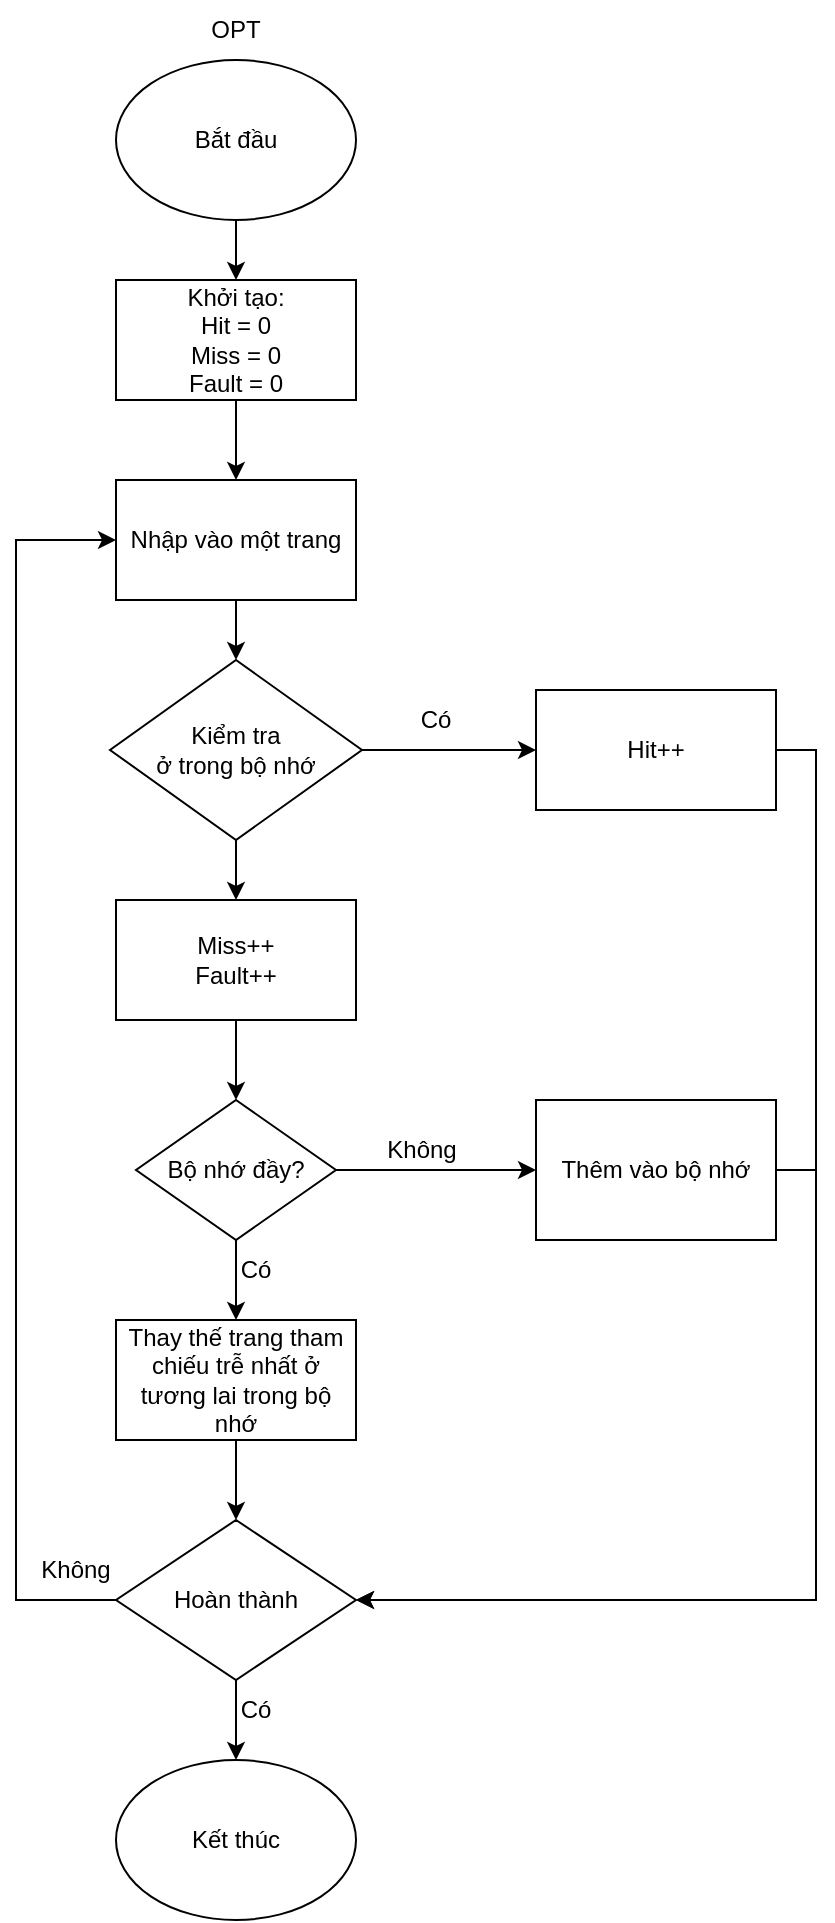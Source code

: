 <mxfile version="20.7.4" type="github">
  <diagram id="7kR1fbykMfjSLMST18-i" name="Trang-1">
    <mxGraphModel dx="1221" dy="609" grid="1" gridSize="10" guides="1" tooltips="1" connect="1" arrows="1" fold="1" page="1" pageScale="1" pageWidth="827" pageHeight="1169" math="0" shadow="0">
      <root>
        <mxCell id="0" />
        <mxCell id="1" parent="0" />
        <mxCell id="fInwywClUi39F8TTGZ8k-15" style="edgeStyle=orthogonalEdgeStyle;rounded=0;orthogonalLoop=1;jettySize=auto;html=1;exitX=0.5;exitY=1;exitDx=0;exitDy=0;entryX=0.5;entryY=0;entryDx=0;entryDy=0;" edge="1" parent="1" source="fInwywClUi39F8TTGZ8k-1" target="fInwywClUi39F8TTGZ8k-2">
          <mxGeometry relative="1" as="geometry" />
        </mxCell>
        <mxCell id="fInwywClUi39F8TTGZ8k-1" value="Bắt đầu" style="ellipse;whiteSpace=wrap;html=1;" vertex="1" parent="1">
          <mxGeometry x="150" y="30" width="120" height="80" as="geometry" />
        </mxCell>
        <mxCell id="fInwywClUi39F8TTGZ8k-16" style="edgeStyle=orthogonalEdgeStyle;rounded=0;orthogonalLoop=1;jettySize=auto;html=1;exitX=0.5;exitY=1;exitDx=0;exitDy=0;entryX=0.5;entryY=0;entryDx=0;entryDy=0;" edge="1" parent="1" source="fInwywClUi39F8TTGZ8k-2" target="fInwywClUi39F8TTGZ8k-3">
          <mxGeometry relative="1" as="geometry" />
        </mxCell>
        <mxCell id="fInwywClUi39F8TTGZ8k-2" value="Khởi tạo:&lt;br&gt;Hit = 0&lt;br&gt;Miss = 0&lt;br&gt;Fault = 0" style="rounded=0;whiteSpace=wrap;html=1;" vertex="1" parent="1">
          <mxGeometry x="150" y="140" width="120" height="60" as="geometry" />
        </mxCell>
        <mxCell id="fInwywClUi39F8TTGZ8k-17" style="edgeStyle=orthogonalEdgeStyle;rounded=0;orthogonalLoop=1;jettySize=auto;html=1;exitX=0.5;exitY=1;exitDx=0;exitDy=0;entryX=0.5;entryY=0;entryDx=0;entryDy=0;" edge="1" parent="1" source="fInwywClUi39F8TTGZ8k-3" target="fInwywClUi39F8TTGZ8k-5">
          <mxGeometry relative="1" as="geometry" />
        </mxCell>
        <mxCell id="fInwywClUi39F8TTGZ8k-3" value="Nhập vào một trang" style="rounded=0;whiteSpace=wrap;html=1;" vertex="1" parent="1">
          <mxGeometry x="150" y="240" width="120" height="60" as="geometry" />
        </mxCell>
        <mxCell id="fInwywClUi39F8TTGZ8k-14" style="edgeStyle=orthogonalEdgeStyle;rounded=0;orthogonalLoop=1;jettySize=auto;html=1;exitX=1;exitY=0.5;exitDx=0;exitDy=0;entryX=0;entryY=0.5;entryDx=0;entryDy=0;" edge="1" parent="1" source="fInwywClUi39F8TTGZ8k-5" target="fInwywClUi39F8TTGZ8k-6">
          <mxGeometry relative="1" as="geometry" />
        </mxCell>
        <mxCell id="fInwywClUi39F8TTGZ8k-18" style="edgeStyle=orthogonalEdgeStyle;rounded=0;orthogonalLoop=1;jettySize=auto;html=1;exitX=0.5;exitY=1;exitDx=0;exitDy=0;entryX=0.5;entryY=0;entryDx=0;entryDy=0;" edge="1" parent="1" source="fInwywClUi39F8TTGZ8k-5" target="fInwywClUi39F8TTGZ8k-7">
          <mxGeometry relative="1" as="geometry" />
        </mxCell>
        <mxCell id="fInwywClUi39F8TTGZ8k-5" value="Kiểm tra&lt;br&gt;ở trong bộ nhớ" style="rhombus;whiteSpace=wrap;html=1;" vertex="1" parent="1">
          <mxGeometry x="147" y="330" width="126" height="90" as="geometry" />
        </mxCell>
        <mxCell id="fInwywClUi39F8TTGZ8k-24" style="edgeStyle=orthogonalEdgeStyle;rounded=0;orthogonalLoop=1;jettySize=auto;html=1;exitX=1;exitY=0.5;exitDx=0;exitDy=0;entryX=1;entryY=0.5;entryDx=0;entryDy=0;" edge="1" parent="1" source="fInwywClUi39F8TTGZ8k-6" target="fInwywClUi39F8TTGZ8k-11">
          <mxGeometry relative="1" as="geometry" />
        </mxCell>
        <mxCell id="fInwywClUi39F8TTGZ8k-6" value="Hit++" style="rounded=0;whiteSpace=wrap;html=1;" vertex="1" parent="1">
          <mxGeometry x="360" y="345" width="120" height="60" as="geometry" />
        </mxCell>
        <mxCell id="fInwywClUi39F8TTGZ8k-19" style="edgeStyle=orthogonalEdgeStyle;rounded=0;orthogonalLoop=1;jettySize=auto;html=1;exitX=0.5;exitY=1;exitDx=0;exitDy=0;entryX=0.5;entryY=0;entryDx=0;entryDy=0;" edge="1" parent="1" source="fInwywClUi39F8TTGZ8k-7" target="fInwywClUi39F8TTGZ8k-8">
          <mxGeometry relative="1" as="geometry" />
        </mxCell>
        <mxCell id="fInwywClUi39F8TTGZ8k-7" value="Miss++&lt;br&gt;Fault++" style="rounded=0;whiteSpace=wrap;html=1;" vertex="1" parent="1">
          <mxGeometry x="150" y="450" width="120" height="60" as="geometry" />
        </mxCell>
        <mxCell id="fInwywClUi39F8TTGZ8k-13" style="edgeStyle=orthogonalEdgeStyle;rounded=0;orthogonalLoop=1;jettySize=auto;html=1;exitX=1;exitY=0.5;exitDx=0;exitDy=0;entryX=0;entryY=0.5;entryDx=0;entryDy=0;" edge="1" parent="1" source="fInwywClUi39F8TTGZ8k-8" target="fInwywClUi39F8TTGZ8k-9">
          <mxGeometry relative="1" as="geometry" />
        </mxCell>
        <mxCell id="fInwywClUi39F8TTGZ8k-20" style="edgeStyle=orthogonalEdgeStyle;rounded=0;orthogonalLoop=1;jettySize=auto;html=1;exitX=0.5;exitY=1;exitDx=0;exitDy=0;entryX=0.5;entryY=0;entryDx=0;entryDy=0;" edge="1" parent="1" source="fInwywClUi39F8TTGZ8k-8" target="fInwywClUi39F8TTGZ8k-10">
          <mxGeometry relative="1" as="geometry" />
        </mxCell>
        <mxCell id="fInwywClUi39F8TTGZ8k-8" value="Bộ nhớ đầy?" style="rhombus;whiteSpace=wrap;html=1;" vertex="1" parent="1">
          <mxGeometry x="160" y="550" width="100" height="70" as="geometry" />
        </mxCell>
        <mxCell id="fInwywClUi39F8TTGZ8k-25" style="edgeStyle=orthogonalEdgeStyle;rounded=0;orthogonalLoop=1;jettySize=auto;html=1;exitX=1;exitY=0.5;exitDx=0;exitDy=0;entryX=1;entryY=0.5;entryDx=0;entryDy=0;" edge="1" parent="1" source="fInwywClUi39F8TTGZ8k-9" target="fInwywClUi39F8TTGZ8k-11">
          <mxGeometry relative="1" as="geometry" />
        </mxCell>
        <mxCell id="fInwywClUi39F8TTGZ8k-9" value="Thêm vào bộ nhớ" style="rounded=0;whiteSpace=wrap;html=1;" vertex="1" parent="1">
          <mxGeometry x="360" y="550" width="120" height="70" as="geometry" />
        </mxCell>
        <mxCell id="fInwywClUi39F8TTGZ8k-21" style="edgeStyle=orthogonalEdgeStyle;rounded=0;orthogonalLoop=1;jettySize=auto;html=1;exitX=0.5;exitY=1;exitDx=0;exitDy=0;entryX=0.5;entryY=0;entryDx=0;entryDy=0;" edge="1" parent="1" source="fInwywClUi39F8TTGZ8k-10" target="fInwywClUi39F8TTGZ8k-11">
          <mxGeometry relative="1" as="geometry" />
        </mxCell>
        <mxCell id="fInwywClUi39F8TTGZ8k-10" value="Thay thế trang tham chiếu trễ nhất ở tương lai trong bộ nhớ" style="rounded=0;whiteSpace=wrap;html=1;" vertex="1" parent="1">
          <mxGeometry x="150" y="660" width="120" height="60" as="geometry" />
        </mxCell>
        <mxCell id="fInwywClUi39F8TTGZ8k-22" style="edgeStyle=orthogonalEdgeStyle;rounded=0;orthogonalLoop=1;jettySize=auto;html=1;exitX=0.5;exitY=1;exitDx=0;exitDy=0;entryX=0.5;entryY=0;entryDx=0;entryDy=0;" edge="1" parent="1" source="fInwywClUi39F8TTGZ8k-11" target="fInwywClUi39F8TTGZ8k-12">
          <mxGeometry relative="1" as="geometry" />
        </mxCell>
        <mxCell id="fInwywClUi39F8TTGZ8k-26" style="edgeStyle=orthogonalEdgeStyle;rounded=0;orthogonalLoop=1;jettySize=auto;html=1;exitX=0;exitY=0.5;exitDx=0;exitDy=0;entryX=0;entryY=0.5;entryDx=0;entryDy=0;" edge="1" parent="1" source="fInwywClUi39F8TTGZ8k-11" target="fInwywClUi39F8TTGZ8k-3">
          <mxGeometry relative="1" as="geometry">
            <Array as="points">
              <mxPoint x="100" y="800" />
              <mxPoint x="100" y="270" />
            </Array>
          </mxGeometry>
        </mxCell>
        <mxCell id="fInwywClUi39F8TTGZ8k-11" value="Hoàn thành" style="rhombus;whiteSpace=wrap;html=1;" vertex="1" parent="1">
          <mxGeometry x="150" y="760" width="120" height="80" as="geometry" />
        </mxCell>
        <mxCell id="fInwywClUi39F8TTGZ8k-12" value="Kết thúc" style="ellipse;whiteSpace=wrap;html=1;" vertex="1" parent="1">
          <mxGeometry x="150" y="880" width="120" height="80" as="geometry" />
        </mxCell>
        <mxCell id="fInwywClUi39F8TTGZ8k-27" value="OPT" style="text;html=1;strokeColor=none;fillColor=none;align=center;verticalAlign=middle;whiteSpace=wrap;rounded=0;" vertex="1" parent="1">
          <mxGeometry x="180" width="60" height="30" as="geometry" />
        </mxCell>
        <mxCell id="fInwywClUi39F8TTGZ8k-28" value="Có" style="text;html=1;strokeColor=none;fillColor=none;align=center;verticalAlign=middle;whiteSpace=wrap;rounded=0;" vertex="1" parent="1">
          <mxGeometry x="280" y="345" width="60" height="30" as="geometry" />
        </mxCell>
        <mxCell id="fInwywClUi39F8TTGZ8k-29" value="Không" style="text;html=1;strokeColor=none;fillColor=none;align=center;verticalAlign=middle;whiteSpace=wrap;rounded=0;" vertex="1" parent="1">
          <mxGeometry x="273" y="560" width="60" height="30" as="geometry" />
        </mxCell>
        <mxCell id="fInwywClUi39F8TTGZ8k-30" value="Có" style="text;html=1;strokeColor=none;fillColor=none;align=center;verticalAlign=middle;whiteSpace=wrap;rounded=0;" vertex="1" parent="1">
          <mxGeometry x="190" y="620" width="60" height="30" as="geometry" />
        </mxCell>
        <mxCell id="fInwywClUi39F8TTGZ8k-31" value="Không" style="text;html=1;strokeColor=none;fillColor=none;align=center;verticalAlign=middle;whiteSpace=wrap;rounded=0;" vertex="1" parent="1">
          <mxGeometry x="100" y="770" width="60" height="30" as="geometry" />
        </mxCell>
        <mxCell id="fInwywClUi39F8TTGZ8k-32" value="Có" style="text;html=1;strokeColor=none;fillColor=none;align=center;verticalAlign=middle;whiteSpace=wrap;rounded=0;" vertex="1" parent="1">
          <mxGeometry x="190" y="840" width="60" height="30" as="geometry" />
        </mxCell>
      </root>
    </mxGraphModel>
  </diagram>
</mxfile>
